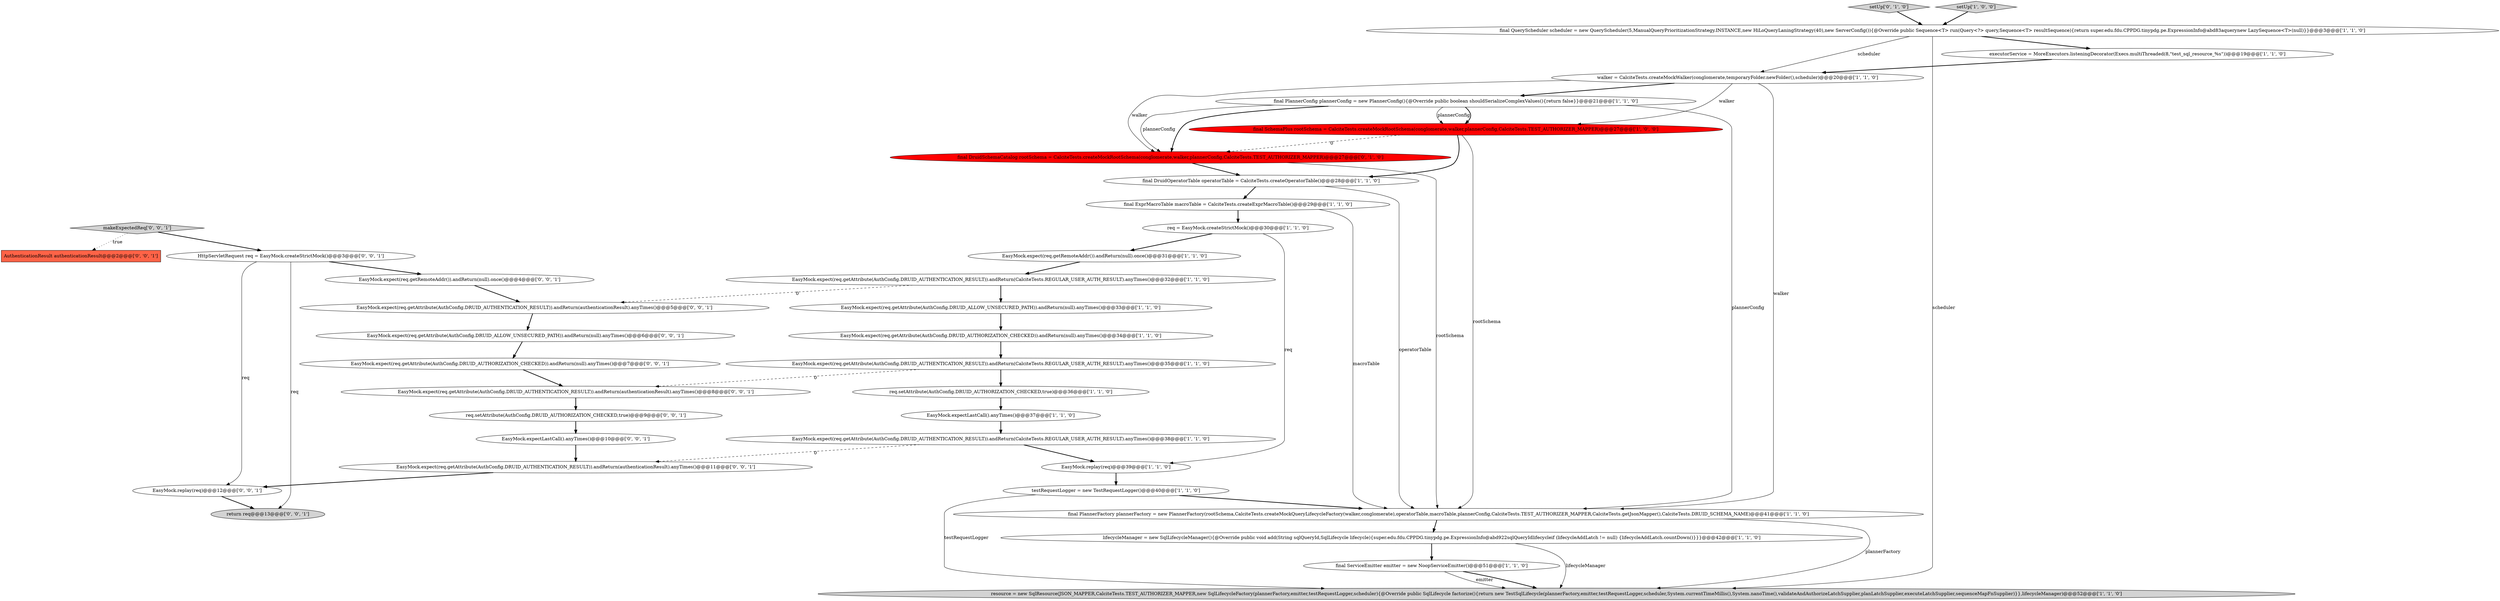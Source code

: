 digraph {
18 [style = filled, label = "lifecycleManager = new SqlLifecycleManager(){@Override public void add(String sqlQueryId,SqlLifecycle lifecycle){super.edu.fdu.CPPDG.tinypdg.pe.ExpressionInfo@abd922sqlQueryIdlifecycleif (lifecycleAddLatch != null) {lifecycleAddLatch.countDown()}}}@@@42@@@['1', '1', '0']", fillcolor = white, shape = ellipse image = "AAA0AAABBB1BBB"];
32 [style = filled, label = "EasyMock.expect(req.getAttribute(AuthConfig.DRUID_AUTHORIZATION_CHECKED)).andReturn(null).anyTimes()@@@7@@@['0', '0', '1']", fillcolor = white, shape = ellipse image = "AAA0AAABBB3BBB"];
19 [style = filled, label = "EasyMock.expect(req.getRemoteAddr()).andReturn(null).once()@@@31@@@['1', '1', '0']", fillcolor = white, shape = ellipse image = "AAA0AAABBB1BBB"];
23 [style = filled, label = "setUp['0', '1', '0']", fillcolor = lightgray, shape = diamond image = "AAA0AAABBB2BBB"];
0 [style = filled, label = "EasyMock.expect(req.getAttribute(AuthConfig.DRUID_AUTHENTICATION_RESULT)).andReturn(CalciteTests.REGULAR_USER_AUTH_RESULT).anyTimes()@@@38@@@['1', '1', '0']", fillcolor = white, shape = ellipse image = "AAA0AAABBB1BBB"];
17 [style = filled, label = "walker = CalciteTests.createMockWalker(conglomerate,temporaryFolder.newFolder(),scheduler)@@@20@@@['1', '1', '0']", fillcolor = white, shape = ellipse image = "AAA0AAABBB1BBB"];
11 [style = filled, label = "EasyMock.replay(req)@@@39@@@['1', '1', '0']", fillcolor = white, shape = ellipse image = "AAA0AAABBB1BBB"];
26 [style = filled, label = "EasyMock.expect(req.getAttribute(AuthConfig.DRUID_AUTHENTICATION_RESULT)).andReturn(authenticationResult).anyTimes()@@@8@@@['0', '0', '1']", fillcolor = white, shape = ellipse image = "AAA0AAABBB3BBB"];
29 [style = filled, label = "EasyMock.replay(req)@@@12@@@['0', '0', '1']", fillcolor = white, shape = ellipse image = "AAA0AAABBB3BBB"];
22 [style = filled, label = "req.setAttribute(AuthConfig.DRUID_AUTHORIZATION_CHECKED,true)@@@36@@@['1', '1', '0']", fillcolor = white, shape = ellipse image = "AAA0AAABBB1BBB"];
30 [style = filled, label = "return req@@@13@@@['0', '0', '1']", fillcolor = lightgray, shape = ellipse image = "AAA0AAABBB3BBB"];
37 [style = filled, label = "AuthenticationResult authenticationResult@@@2@@@['0', '0', '1']", fillcolor = tomato, shape = box image = "AAA0AAABBB3BBB"];
21 [style = filled, label = "EasyMock.expect(req.getAttribute(AuthConfig.DRUID_AUTHENTICATION_RESULT)).andReturn(CalciteTests.REGULAR_USER_AUTH_RESULT).anyTimes()@@@32@@@['1', '1', '0']", fillcolor = white, shape = ellipse image = "AAA0AAABBB1BBB"];
16 [style = filled, label = "req = EasyMock.createStrictMock()@@@30@@@['1', '1', '0']", fillcolor = white, shape = ellipse image = "AAA0AAABBB1BBB"];
27 [style = filled, label = "makeExpectedReq['0', '0', '1']", fillcolor = lightgray, shape = diamond image = "AAA0AAABBB3BBB"];
5 [style = filled, label = "EasyMock.expectLastCall().anyTimes()@@@37@@@['1', '1', '0']", fillcolor = white, shape = ellipse image = "AAA0AAABBB1BBB"];
2 [style = filled, label = "final ExprMacroTable macroTable = CalciteTests.createExprMacroTable()@@@29@@@['1', '1', '0']", fillcolor = white, shape = ellipse image = "AAA0AAABBB1BBB"];
12 [style = filled, label = "final ServiceEmitter emitter = new NoopServiceEmitter()@@@51@@@['1', '1', '0']", fillcolor = white, shape = ellipse image = "AAA0AAABBB1BBB"];
34 [style = filled, label = "EasyMock.expect(req.getAttribute(AuthConfig.DRUID_AUTHENTICATION_RESULT)).andReturn(authenticationResult).anyTimes()@@@11@@@['0', '0', '1']", fillcolor = white, shape = ellipse image = "AAA0AAABBB3BBB"];
8 [style = filled, label = "EasyMock.expect(req.getAttribute(AuthConfig.DRUID_ALLOW_UNSECURED_PATH)).andReturn(null).anyTimes()@@@33@@@['1', '1', '0']", fillcolor = white, shape = ellipse image = "AAA0AAABBB1BBB"];
3 [style = filled, label = "EasyMock.expect(req.getAttribute(AuthConfig.DRUID_AUTHENTICATION_RESULT)).andReturn(CalciteTests.REGULAR_USER_AUTH_RESULT).anyTimes()@@@35@@@['1', '1', '0']", fillcolor = white, shape = ellipse image = "AAA0AAABBB1BBB"];
35 [style = filled, label = "HttpServletRequest req = EasyMock.createStrictMock()@@@3@@@['0', '0', '1']", fillcolor = white, shape = ellipse image = "AAA0AAABBB3BBB"];
31 [style = filled, label = "EasyMock.expect(req.getRemoteAddr()).andReturn(null).once()@@@4@@@['0', '0', '1']", fillcolor = white, shape = ellipse image = "AAA0AAABBB3BBB"];
24 [style = filled, label = "final DruidSchemaCatalog rootSchema = CalciteTests.createMockRootSchema(conglomerate,walker,plannerConfig,CalciteTests.TEST_AUTHORIZER_MAPPER)@@@27@@@['0', '1', '0']", fillcolor = red, shape = ellipse image = "AAA1AAABBB2BBB"];
1 [style = filled, label = "EasyMock.expect(req.getAttribute(AuthConfig.DRUID_AUTHORIZATION_CHECKED)).andReturn(null).anyTimes()@@@34@@@['1', '1', '0']", fillcolor = white, shape = ellipse image = "AAA0AAABBB1BBB"];
4 [style = filled, label = "resource = new SqlResource(JSON_MAPPER,CalciteTests.TEST_AUTHORIZER_MAPPER,new SqlLifecycleFactory(plannerFactory,emitter,testRequestLogger,scheduler){@Override public SqlLifecycle factorize(){return new TestSqlLifecycle(plannerFactory,emitter,testRequestLogger,scheduler,System.currentTimeMillis(),System.nanoTime(),validateAndAuthorizeLatchSupplier,planLatchSupplier,executeLatchSupplier,sequenceMapFnSupplier)}},lifecycleManager)@@@52@@@['1', '1', '0']", fillcolor = lightgray, shape = ellipse image = "AAA0AAABBB1BBB"];
15 [style = filled, label = "testRequestLogger = new TestRequestLogger()@@@40@@@['1', '1', '0']", fillcolor = white, shape = ellipse image = "AAA0AAABBB1BBB"];
10 [style = filled, label = "final DruidOperatorTable operatorTable = CalciteTests.createOperatorTable()@@@28@@@['1', '1', '0']", fillcolor = white, shape = ellipse image = "AAA0AAABBB1BBB"];
28 [style = filled, label = "EasyMock.expect(req.getAttribute(AuthConfig.DRUID_ALLOW_UNSECURED_PATH)).andReturn(null).anyTimes()@@@6@@@['0', '0', '1']", fillcolor = white, shape = ellipse image = "AAA0AAABBB3BBB"];
14 [style = filled, label = "setUp['1', '0', '0']", fillcolor = lightgray, shape = diamond image = "AAA0AAABBB1BBB"];
9 [style = filled, label = "executorService = MoreExecutors.listeningDecorator(Execs.multiThreaded(8,\"test_sql_resource_%s\"))@@@19@@@['1', '1', '0']", fillcolor = white, shape = ellipse image = "AAA0AAABBB1BBB"];
6 [style = filled, label = "final QueryScheduler scheduler = new QueryScheduler(5,ManualQueryPrioritizationStrategy.INSTANCE,new HiLoQueryLaningStrategy(40),new ServerConfig()){@Override public Sequence<T> run(Query<?> query,Sequence<T> resultSequence){return super.edu.fdu.CPPDG.tinypdg.pe.ExpressionInfo@abd83aquerynew LazySequence<T>(null)}}@@@3@@@['1', '1', '0']", fillcolor = white, shape = ellipse image = "AAA0AAABBB1BBB"];
25 [style = filled, label = "EasyMock.expectLastCall().anyTimes()@@@10@@@['0', '0', '1']", fillcolor = white, shape = ellipse image = "AAA0AAABBB3BBB"];
36 [style = filled, label = "EasyMock.expect(req.getAttribute(AuthConfig.DRUID_AUTHENTICATION_RESULT)).andReturn(authenticationResult).anyTimes()@@@5@@@['0', '0', '1']", fillcolor = white, shape = ellipse image = "AAA0AAABBB3BBB"];
20 [style = filled, label = "final PlannerConfig plannerConfig = new PlannerConfig(){@Override public boolean shouldSerializeComplexValues(){return false}}@@@21@@@['1', '1', '0']", fillcolor = white, shape = ellipse image = "AAA0AAABBB1BBB"];
7 [style = filled, label = "final SchemaPlus rootSchema = CalciteTests.createMockRootSchema(conglomerate,walker,plannerConfig,CalciteTests.TEST_AUTHORIZER_MAPPER)@@@27@@@['1', '0', '0']", fillcolor = red, shape = ellipse image = "AAA1AAABBB1BBB"];
33 [style = filled, label = "req.setAttribute(AuthConfig.DRUID_AUTHORIZATION_CHECKED,true)@@@9@@@['0', '0', '1']", fillcolor = white, shape = ellipse image = "AAA0AAABBB3BBB"];
13 [style = filled, label = "final PlannerFactory plannerFactory = new PlannerFactory(rootSchema,CalciteTests.createMockQueryLifecycleFactory(walker,conglomerate),operatorTable,macroTable,plannerConfig,CalciteTests.TEST_AUTHORIZER_MAPPER,CalciteTests.getJsonMapper(),CalciteTests.DRUID_SCHEMA_NAME)@@@41@@@['1', '1', '0']", fillcolor = white, shape = ellipse image = "AAA0AAABBB1BBB"];
24->10 [style = bold, label=""];
35->31 [style = bold, label=""];
34->29 [style = bold, label=""];
12->4 [style = solid, label="emitter"];
17->13 [style = solid, label="walker"];
15->13 [style = bold, label=""];
3->26 [style = dashed, label="0"];
25->34 [style = bold, label=""];
29->30 [style = bold, label=""];
7->10 [style = bold, label=""];
24->13 [style = solid, label="rootSchema"];
20->13 [style = solid, label="plannerConfig"];
15->4 [style = solid, label="testRequestLogger"];
21->8 [style = bold, label=""];
1->3 [style = bold, label=""];
18->12 [style = bold, label=""];
36->28 [style = bold, label=""];
0->11 [style = bold, label=""];
31->36 [style = bold, label=""];
9->17 [style = bold, label=""];
2->13 [style = solid, label="macroTable"];
35->29 [style = solid, label="req"];
16->19 [style = bold, label=""];
16->11 [style = solid, label="req"];
3->22 [style = bold, label=""];
27->37 [style = dotted, label="true"];
22->5 [style = bold, label=""];
32->26 [style = bold, label=""];
21->36 [style = dashed, label="0"];
27->35 [style = bold, label=""];
11->15 [style = bold, label=""];
18->4 [style = solid, label="lifecycleManager"];
28->32 [style = bold, label=""];
2->16 [style = bold, label=""];
8->1 [style = bold, label=""];
17->7 [style = solid, label="walker"];
10->13 [style = solid, label="operatorTable"];
20->7 [style = solid, label="plannerConfig"];
5->0 [style = bold, label=""];
12->4 [style = bold, label=""];
33->25 [style = bold, label=""];
6->17 [style = solid, label="scheduler"];
13->4 [style = solid, label="plannerFactory"];
7->24 [style = dashed, label="0"];
35->30 [style = solid, label="req"];
23->6 [style = bold, label=""];
17->24 [style = solid, label="walker"];
0->34 [style = dashed, label="0"];
10->2 [style = bold, label=""];
20->24 [style = solid, label="plannerConfig"];
7->13 [style = solid, label="rootSchema"];
20->7 [style = bold, label=""];
6->9 [style = bold, label=""];
20->24 [style = bold, label=""];
26->33 [style = bold, label=""];
14->6 [style = bold, label=""];
13->18 [style = bold, label=""];
6->4 [style = solid, label="scheduler"];
17->20 [style = bold, label=""];
19->21 [style = bold, label=""];
}
